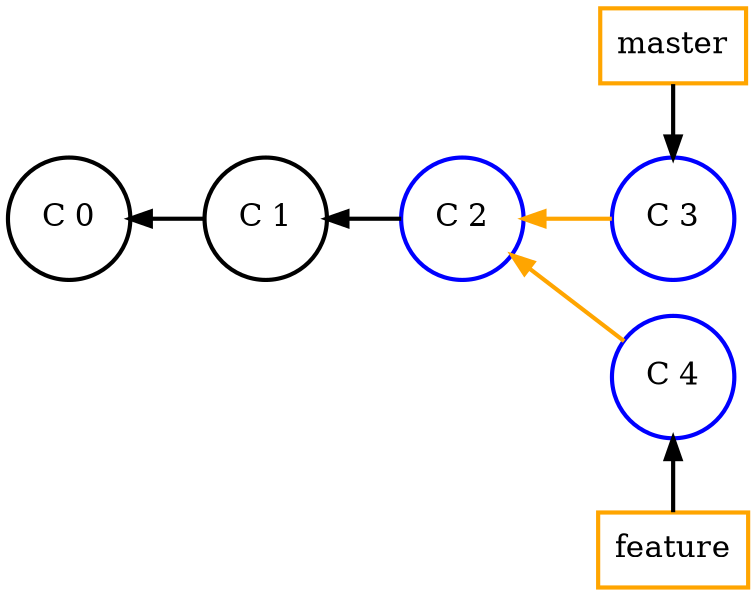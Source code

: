 digraph git_merge_fast_fwd {
    splines=line
    rankdir=LR
    bgcolor=transparent

    node[shape=rect,fontsize=15.0,style=bold,color=orange]
    edge[dir=back, style=bold]
    master [label="master"]
    feature [label="feature"]

    node[shape=circle,fontsize=15.0, color=""]
    edge[dir=back]

    c_0 [label="C 0", group=master]
    c_1 [label="C 1", group=master]

    /* Marked nodes */
    node[color=blue, style=bold]
    c_2 [label="C 2", group=master]
    c_3 [label="C 3", group=master]
    c_4 [label="C 4", group=branch]

    c_0 -> c_1 -> c_2
    edge[color=orange]
    c_2 -> c_4
    c_2 -> c_3

    edge[color=""]
    master -> c_3 [dir="",minlen=2]
    c_4 -> feature [minlen=2]


    {rank=same; master c_3 }
    {rank=same; c_4 feature}

}
